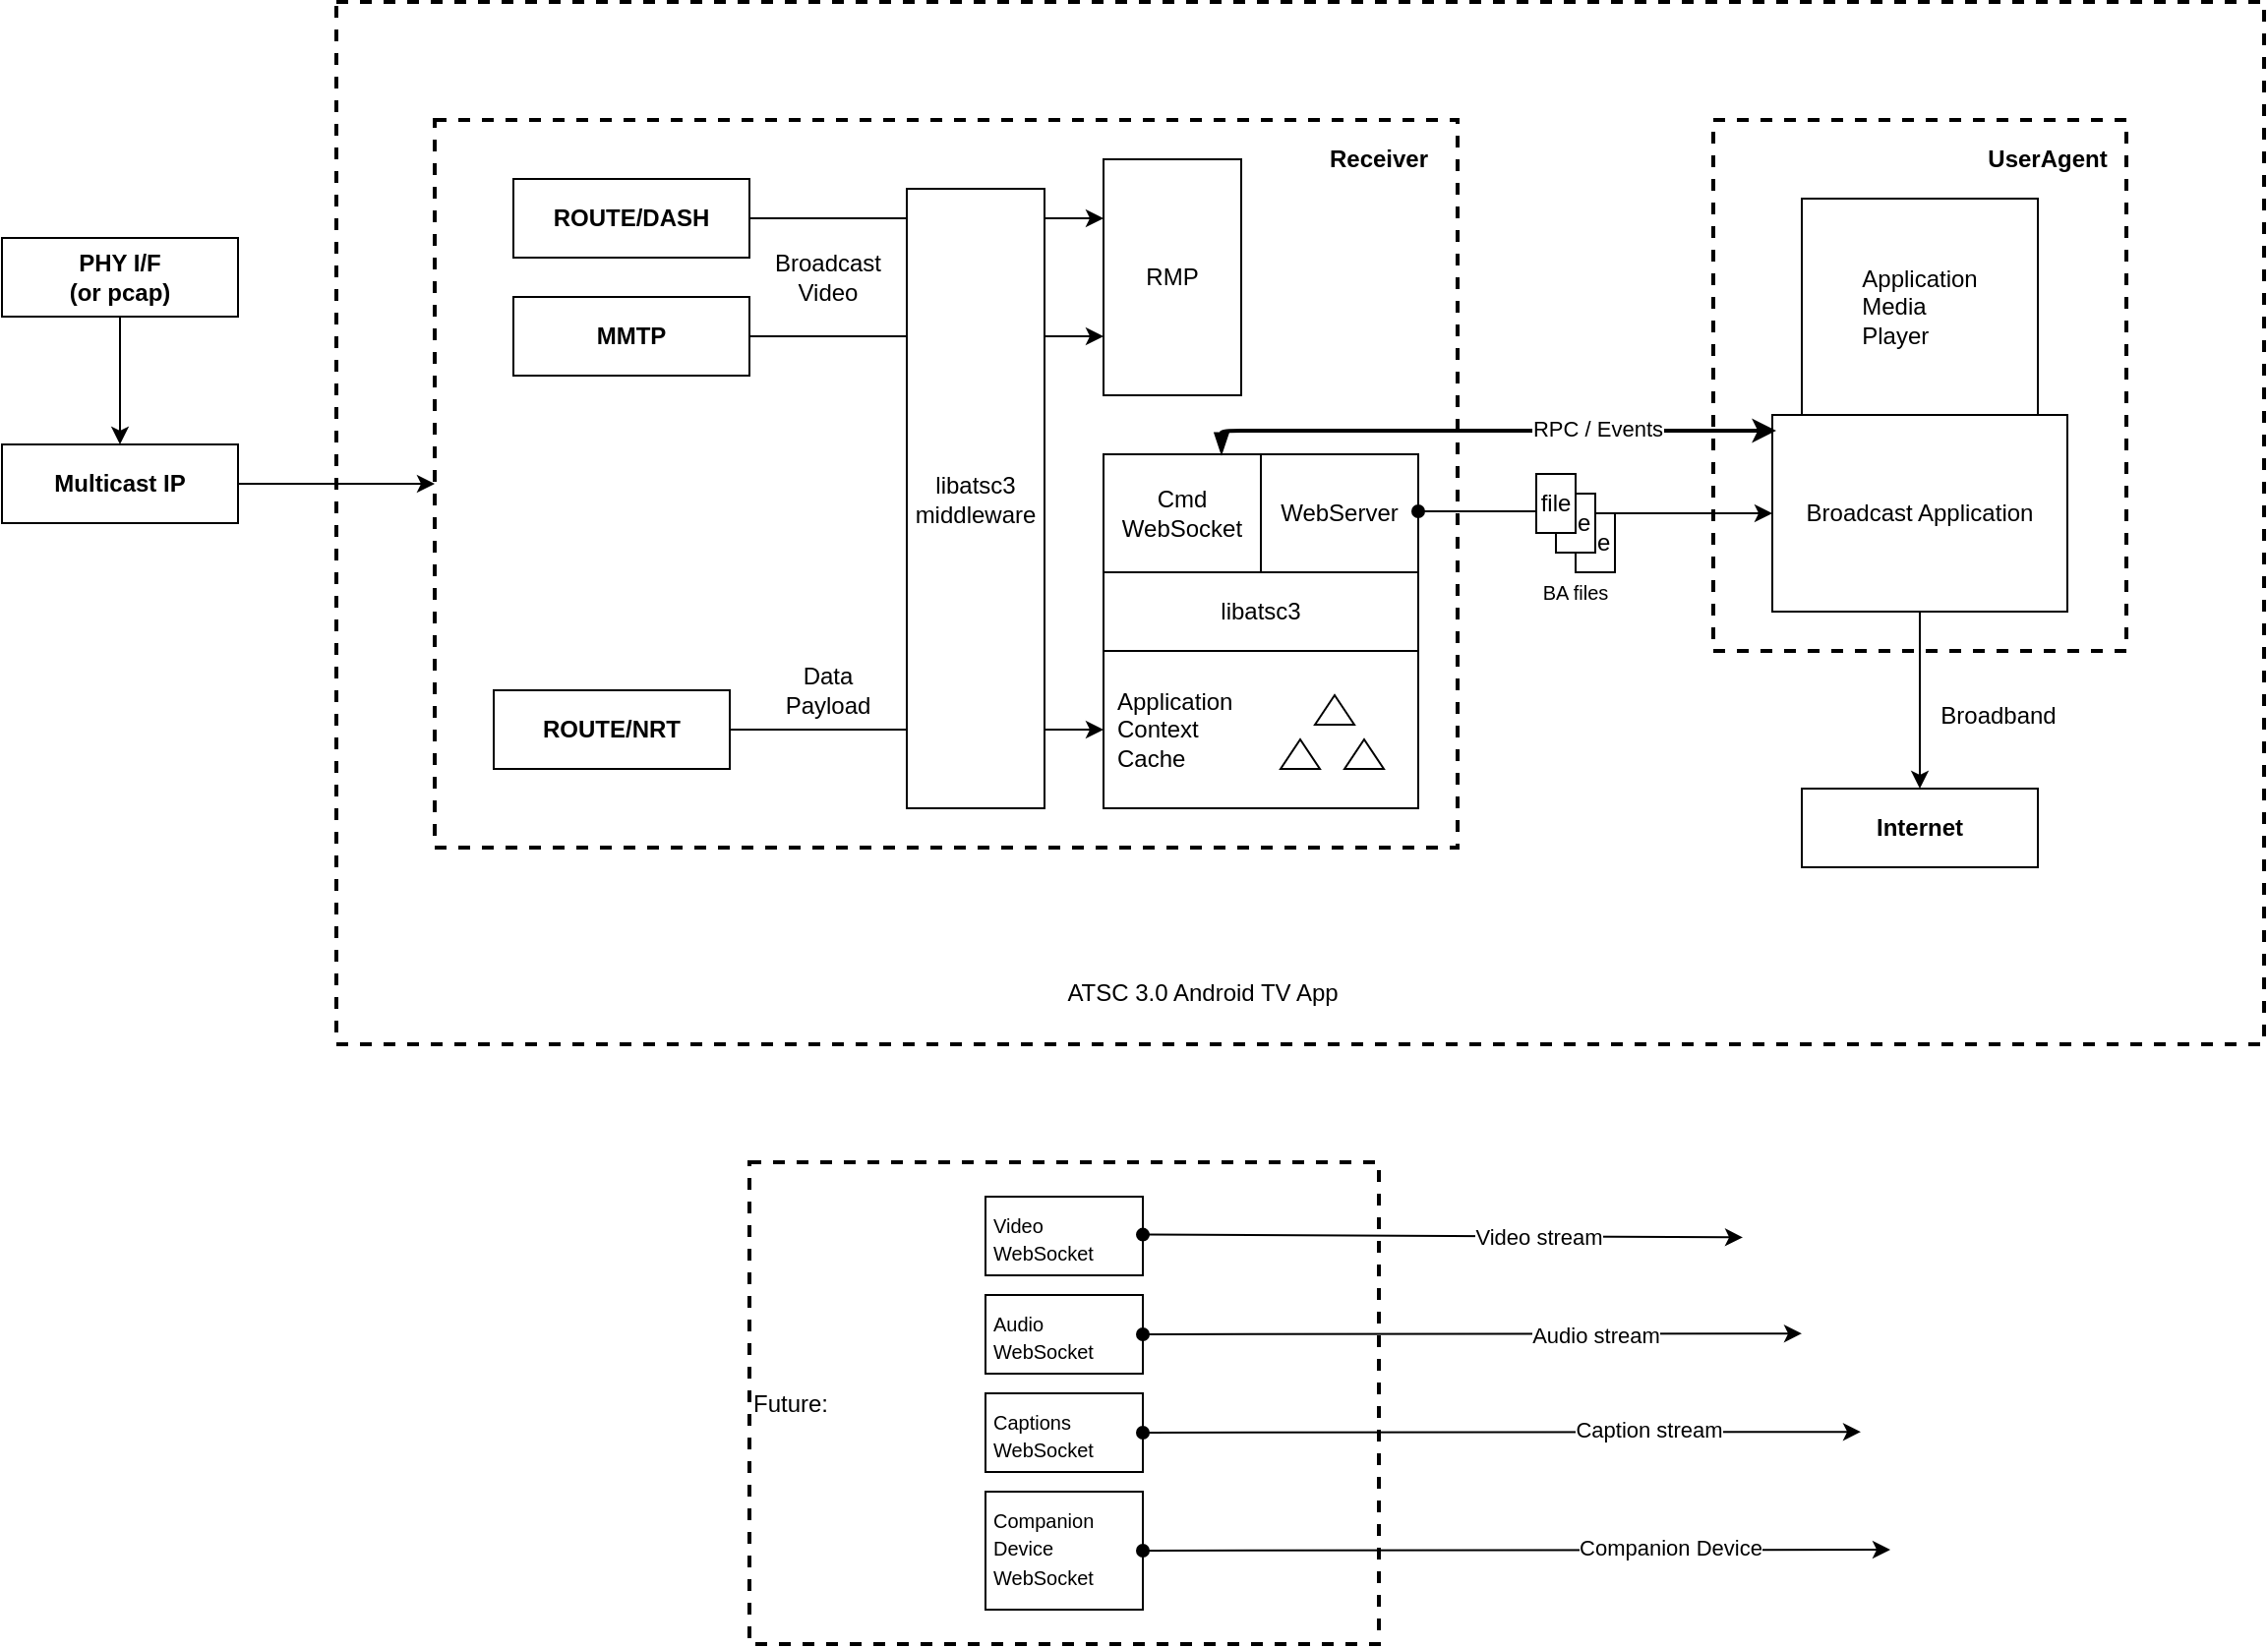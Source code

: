 <mxfile version="13.3.4" type="github"><diagram id="09MFM8PcGB7d5lSRM2Vn" name="Page-1"><mxGraphModel dx="1588" dy="874" grid="1" gridSize="10" guides="1" tooltips="1" connect="1" arrows="1" fold="1" page="1" pageScale="1" pageWidth="850" pageHeight="1100" math="0" shadow="0"><root><mxCell id="0"/><mxCell id="1" parent="0"/><mxCell id="kXowvovhPUxF3OV1TYhw-60" value="" style="rounded=0;whiteSpace=wrap;html=1;align=left;fillColor=#ffffff;dashed=1;labelBorderColor=none;strokeWidth=2;" vertex="1" parent="1"><mxGeometry x="180" y="180" width="980" height="530" as="geometry"/></mxCell><mxCell id="kXowvovhPUxF3OV1TYhw-49" value="Future:&amp;nbsp;" style="rounded=0;whiteSpace=wrap;html=1;align=left;fillColor=#ffffff;dashed=1;labelBorderColor=none;strokeWidth=2;" vertex="1" parent="1"><mxGeometry x="390" y="770" width="320" height="245" as="geometry"/></mxCell><mxCell id="kXowvovhPUxF3OV1TYhw-1" value="file" style="rounded=0;whiteSpace=wrap;html=1;fillColor=#ffffff;align=center;" vertex="1" parent="1"><mxGeometry x="810" y="440" width="20" height="30" as="geometry"/></mxCell><mxCell id="kXowvovhPUxF3OV1TYhw-2" value="" style="rounded=0;whiteSpace=wrap;html=1;fillColor=#ffffff;align=left;dashed=1;strokeWidth=2;" vertex="1" parent="1"><mxGeometry x="880" y="240" width="210" height="270" as="geometry"/></mxCell><mxCell id="kXowvovhPUxF3OV1TYhw-3" value="" style="rounded=0;whiteSpace=wrap;html=1;align=left;fillColor=#ffffff;dashed=1;labelBorderColor=none;strokeWidth=2;" vertex="1" parent="1"><mxGeometry x="230" y="240" width="520" height="370" as="geometry"/></mxCell><mxCell id="kXowvovhPUxF3OV1TYhw-4" value="&lt;font style=&quot;font-size: 10px&quot;&gt;Companion Device WebSocket&lt;/font&gt;" style="rounded=0;whiteSpace=wrap;html=1;labelPosition=center;verticalLabelPosition=middle;align=left;verticalAlign=top;horizontal=1;spacingLeft=2;" vertex="1" parent="1"><mxGeometry x="510" y="937.5" width="80" height="60" as="geometry"/></mxCell><mxCell id="kXowvovhPUxF3OV1TYhw-5" value="&lt;font style=&quot;font-size: 10px&quot;&gt;Captions WebSocket&lt;/font&gt;" style="rounded=0;whiteSpace=wrap;html=1;labelPosition=center;verticalLabelPosition=middle;align=left;verticalAlign=top;horizontal=1;spacingLeft=2;" vertex="1" parent="1"><mxGeometry x="510" y="887.5" width="80" height="40" as="geometry"/></mxCell><mxCell id="kXowvovhPUxF3OV1TYhw-6" value="&lt;font style=&quot;font-size: 10px&quot;&gt;Audio WebSocket&lt;/font&gt;" style="rounded=0;whiteSpace=wrap;html=1;labelPosition=center;verticalLabelPosition=middle;align=left;verticalAlign=top;horizontal=1;spacingLeft=2;" vertex="1" parent="1"><mxGeometry x="510" y="837.5" width="80" height="40" as="geometry"/></mxCell><mxCell id="kXowvovhPUxF3OV1TYhw-7" value="&lt;font style=&quot;font-size: 10px&quot;&gt;Video WebSocket&lt;/font&gt;" style="rounded=0;whiteSpace=wrap;html=1;labelPosition=center;verticalLabelPosition=middle;align=left;verticalAlign=top;horizontal=1;spacingLeft=2;" vertex="1" parent="1"><mxGeometry x="510" y="787.5" width="80" height="40" as="geometry"/></mxCell><mxCell id="kXowvovhPUxF3OV1TYhw-8" value="libatsc3" style="rounded=0;whiteSpace=wrap;html=1;" vertex="1" parent="1"><mxGeometry x="570" y="470" width="160" height="40" as="geometry"/></mxCell><mxCell id="kXowvovhPUxF3OV1TYhw-9" value="&lt;div style=&quot;&quot;&gt;&lt;span&gt;Application&lt;/span&gt;&lt;/div&gt;&lt;div style=&quot;&quot;&gt;&lt;span&gt;Context&lt;/span&gt;&lt;/div&gt;&lt;div style=&quot;&quot;&gt;&lt;span&gt;Cache&lt;/span&gt;&lt;/div&gt;" style="rounded=0;whiteSpace=wrap;html=1;align=left;spacingLeft=5;" vertex="1" parent="1"><mxGeometry x="570" y="510" width="160" height="80" as="geometry"/></mxCell><mxCell id="kXowvovhPUxF3OV1TYhw-10" value="WebServer" style="rounded=0;whiteSpace=wrap;html=1;" vertex="1" parent="1"><mxGeometry x="650" y="410" width="80" height="60" as="geometry"/></mxCell><mxCell id="kXowvovhPUxF3OV1TYhw-11" value="Cmd&lt;br&gt;WebSocket" style="rounded=0;whiteSpace=wrap;html=1;" vertex="1" parent="1"><mxGeometry x="570" y="410" width="80" height="60" as="geometry"/></mxCell><mxCell id="kXowvovhPUxF3OV1TYhw-12" value="&lt;b&gt;ROUTE/DASH&lt;/b&gt;" style="rounded=0;whiteSpace=wrap;html=1;align=center;" vertex="1" parent="1"><mxGeometry x="270" y="270" width="120" height="40" as="geometry"/></mxCell><mxCell id="kXowvovhPUxF3OV1TYhw-13" value="" style="endArrow=classic;html=1;entryX=0;entryY=0.25;entryDx=0;entryDy=0;" edge="1" parent="1" source="kXowvovhPUxF3OV1TYhw-12" target="kXowvovhPUxF3OV1TYhw-30"><mxGeometry width="50" height="50" relative="1" as="geometry"><mxPoint x="380" y="440" as="sourcePoint"/><mxPoint x="430" y="440" as="targetPoint"/></mxGeometry></mxCell><mxCell id="kXowvovhPUxF3OV1TYhw-14" value="Broadcast Video" style="text;html=1;strokeColor=none;fillColor=none;align=center;verticalAlign=middle;whiteSpace=wrap;rounded=0;dashed=1;" vertex="1" parent="1"><mxGeometry x="410" y="310" width="40" height="20" as="geometry"/></mxCell><mxCell id="kXowvovhPUxF3OV1TYhw-15" value="Broadcast Application" style="rounded=0;whiteSpace=wrap;html=1;fillColor=#ffffff;align=center;" vertex="1" parent="1"><mxGeometry x="910" y="390" width="150" height="100" as="geometry"/></mxCell><mxCell id="kXowvovhPUxF3OV1TYhw-16" value="Receiver" style="text;html=1;strokeColor=none;fillColor=none;align=center;verticalAlign=middle;whiteSpace=wrap;rounded=0;fontStyle=1" vertex="1" parent="1"><mxGeometry x="690" y="250" width="40" height="20" as="geometry"/></mxCell><mxCell id="kXowvovhPUxF3OV1TYhw-17" value="&lt;div style=&quot;text-align: left&quot;&gt;&lt;span&gt;Application&lt;/span&gt;&lt;/div&gt;&lt;div style=&quot;text-align: left&quot;&gt;&lt;span&gt;Media&lt;/span&gt;&lt;/div&gt;&lt;div style=&quot;text-align: left&quot;&gt;&lt;span&gt;Player&lt;/span&gt;&lt;/div&gt;" style="rounded=0;whiteSpace=wrap;html=1;fillColor=#ffffff;align=center;" vertex="1" parent="1"><mxGeometry x="925" y="280" width="120" height="110" as="geometry"/></mxCell><mxCell id="kXowvovhPUxF3OV1TYhw-18" value="" style="endArrow=classic;html=1;exitX=1;exitY=0;exitDx=0;exitDy=0;" edge="1" parent="1" source="kXowvovhPUxF3OV1TYhw-1"><mxGeometry width="50" height="50" relative="1" as="geometry"><mxPoint x="850" y="440" as="sourcePoint"/><mxPoint x="910" y="440" as="targetPoint"/></mxGeometry></mxCell><mxCell id="kXowvovhPUxF3OV1TYhw-19" value="" style="endArrow=none;html=1;startArrow=oval;startFill=1;" edge="1" parent="1"><mxGeometry width="50" height="50" relative="1" as="geometry"><mxPoint x="730" y="439" as="sourcePoint"/><mxPoint x="790" y="439" as="targetPoint"/></mxGeometry></mxCell><mxCell id="kXowvovhPUxF3OV1TYhw-20" value="file" style="rounded=0;whiteSpace=wrap;html=1;fillColor=#ffffff;align=center;" vertex="1" parent="1"><mxGeometry x="800" y="430" width="20" height="30" as="geometry"/></mxCell><mxCell id="kXowvovhPUxF3OV1TYhw-21" value="file" style="rounded=0;whiteSpace=wrap;html=1;fillColor=#ffffff;align=center;" vertex="1" parent="1"><mxGeometry x="790" y="420" width="20" height="30" as="geometry"/></mxCell><mxCell id="kXowvovhPUxF3OV1TYhw-22" value="" style="endArrow=classic;html=1;startArrow=blockThin;startFill=1;exitX=0.75;exitY=0;exitDx=0;exitDy=0;strokeWidth=2;" edge="1" parent="1" source="kXowvovhPUxF3OV1TYhw-11"><mxGeometry width="50" height="50" relative="1" as="geometry"><mxPoint x="810" y="620" as="sourcePoint"/><mxPoint x="912" y="398" as="targetPoint"/><Array as="points"><mxPoint x="630" y="398"/></Array></mxGeometry></mxCell><mxCell id="kXowvovhPUxF3OV1TYhw-23" value="RPC / Events" style="edgeLabel;html=1;align=center;verticalAlign=middle;resizable=0;points=[];" vertex="1" connectable="0" parent="kXowvovhPUxF3OV1TYhw-22"><mxGeometry x="0.38" y="1" relative="1" as="geometry"><mxPoint as="offset"/></mxGeometry></mxCell><mxCell id="kXowvovhPUxF3OV1TYhw-24" value="" style="endArrow=classic;html=1;startArrow=oval;startFill=1;" edge="1" parent="1"><mxGeometry width="50" height="50" relative="1" as="geometry"><mxPoint x="590" y="857.48" as="sourcePoint"/><mxPoint x="925" y="857.08" as="targetPoint"/></mxGeometry></mxCell><mxCell id="kXowvovhPUxF3OV1TYhw-25" value="Audio&amp;nbsp;stream" style="edgeLabel;html=1;align=center;verticalAlign=middle;resizable=0;points=[];" vertex="1" connectable="0" parent="kXowvovhPUxF3OV1TYhw-24"><mxGeometry x="0.372" y="-1" relative="1" as="geometry"><mxPoint as="offset"/></mxGeometry></mxCell><mxCell id="kXowvovhPUxF3OV1TYhw-29" value="UserAgent" style="text;html=1;strokeColor=none;fillColor=none;align=center;verticalAlign=middle;whiteSpace=wrap;rounded=0;fontStyle=1" vertex="1" parent="1"><mxGeometry x="1030" y="250" width="40" height="20" as="geometry"/></mxCell><mxCell id="kXowvovhPUxF3OV1TYhw-30" value="RMP" style="rounded=0;whiteSpace=wrap;html=1;fillColor=#ffffff;align=center;" vertex="1" parent="1"><mxGeometry x="570" y="260" width="70" height="120" as="geometry"/></mxCell><mxCell id="kXowvovhPUxF3OV1TYhw-31" value="&lt;b&gt;Internet&lt;/b&gt;" style="rounded=0;whiteSpace=wrap;html=1;align=center;" vertex="1" parent="1"><mxGeometry x="925" y="580" width="120" height="40" as="geometry"/></mxCell><mxCell id="kXowvovhPUxF3OV1TYhw-32" value="Broadband" style="text;html=1;strokeColor=none;fillColor=none;align=center;verticalAlign=middle;whiteSpace=wrap;rounded=0;dashed=1;" vertex="1" parent="1"><mxGeometry x="1005" y="532.5" width="40" height="20" as="geometry"/></mxCell><mxCell id="kXowvovhPUxF3OV1TYhw-33" value="" style="endArrow=classic;html=1;" edge="1" parent="1" source="kXowvovhPUxF3OV1TYhw-15" target="kXowvovhPUxF3OV1TYhw-31"><mxGeometry width="50" height="50" relative="1" as="geometry"><mxPoint x="1060" y="440" as="sourcePoint"/><mxPoint x="1150" y="440" as="targetPoint"/></mxGeometry></mxCell><mxCell id="kXowvovhPUxF3OV1TYhw-35" value="" style="endArrow=classic;html=1;exitX=1;exitY=0.143;exitDx=0;exitDy=0;exitPerimeter=0;entryX=0;entryY=1;entryDx=0;entryDy=0;startArrow=oval;startFill=1;" edge="1" parent="1"><mxGeometry width="50" height="50" relative="1" as="geometry"><mxPoint x="590" y="806.79" as="sourcePoint"/><mxPoint x="895" y="808.21" as="targetPoint"/></mxGeometry></mxCell><mxCell id="kXowvovhPUxF3OV1TYhw-36" value="Video stream" style="edgeLabel;html=1;align=center;verticalAlign=middle;resizable=0;points=[];" vertex="1" connectable="0" parent="kXowvovhPUxF3OV1TYhw-35"><mxGeometry x="0.317" relative="1" as="geometry"><mxPoint as="offset"/></mxGeometry></mxCell><mxCell id="kXowvovhPUxF3OV1TYhw-37" value="" style="group" vertex="1" connectable="0" parent="1"><mxGeometry x="660" y="532.5" width="52.5" height="37.5" as="geometry"/></mxCell><mxCell id="kXowvovhPUxF3OV1TYhw-38" value="" style="triangle;whiteSpace=wrap;html=1;fillColor=#ffffff;align=left;rotation=-90;" vertex="1" parent="kXowvovhPUxF3OV1TYhw-37"><mxGeometry x="20" y="-2.5" width="15" height="20" as="geometry"/></mxCell><mxCell id="kXowvovhPUxF3OV1TYhw-39" value="" style="triangle;whiteSpace=wrap;html=1;fillColor=#ffffff;align=left;rotation=-90;" vertex="1" parent="kXowvovhPUxF3OV1TYhw-37"><mxGeometry x="35" y="20" width="15" height="20" as="geometry"/></mxCell><mxCell id="kXowvovhPUxF3OV1TYhw-40" value="" style="triangle;whiteSpace=wrap;html=1;fillColor=#ffffff;align=left;rotation=-90;" vertex="1" parent="kXowvovhPUxF3OV1TYhw-37"><mxGeometry x="2.5" y="20" width="15" height="20" as="geometry"/></mxCell><mxCell id="kXowvovhPUxF3OV1TYhw-41" value="BA files" style="text;html=1;strokeColor=none;fillColor=none;align=center;verticalAlign=middle;whiteSpace=wrap;rounded=0;fontSize=10;" vertex="1" parent="1"><mxGeometry x="780" y="470" width="60" height="20" as="geometry"/></mxCell><mxCell id="kXowvovhPUxF3OV1TYhw-42" value="&lt;b&gt;MMTP&lt;br&gt;&lt;/b&gt;" style="rounded=0;whiteSpace=wrap;html=1;align=center;" vertex="1" parent="1"><mxGeometry x="270" y="330" width="120" height="40" as="geometry"/></mxCell><mxCell id="kXowvovhPUxF3OV1TYhw-43" value="&lt;b&gt;ROUTE/NRT&lt;/b&gt;" style="rounded=0;whiteSpace=wrap;html=1;align=center;" vertex="1" parent="1"><mxGeometry x="260" y="530" width="120" height="40" as="geometry"/></mxCell><mxCell id="kXowvovhPUxF3OV1TYhw-44" value="" style="endArrow=classic;html=1;entryX=0;entryY=0.75;entryDx=0;entryDy=0;" edge="1" parent="1" source="kXowvovhPUxF3OV1TYhw-42" target="kXowvovhPUxF3OV1TYhw-30"><mxGeometry width="50" height="50" relative="1" as="geometry"><mxPoint x="380" y="490" as="sourcePoint"/><mxPoint x="430" y="490" as="targetPoint"/></mxGeometry></mxCell><mxCell id="kXowvovhPUxF3OV1TYhw-45" value="" style="endArrow=classic;html=1;exitX=1;exitY=0.5;exitDx=0;exitDy=0;" edge="1" parent="1" source="kXowvovhPUxF3OV1TYhw-43" target="kXowvovhPUxF3OV1TYhw-9"><mxGeometry width="50" height="50" relative="1" as="geometry"><mxPoint x="380" y="539.5" as="sourcePoint"/><mxPoint x="430" y="539.5" as="targetPoint"/></mxGeometry></mxCell><mxCell id="kXowvovhPUxF3OV1TYhw-50" value="" style="endArrow=classic;html=1;startArrow=oval;startFill=1;" edge="1" parent="1"><mxGeometry width="50" height="50" relative="1" as="geometry"><mxPoint x="590" y="907.48" as="sourcePoint"/><mxPoint x="955" y="907.08" as="targetPoint"/></mxGeometry></mxCell><mxCell id="kXowvovhPUxF3OV1TYhw-51" value="Caption&amp;nbsp;stream" style="edgeLabel;html=1;align=center;verticalAlign=middle;resizable=0;points=[];" vertex="1" connectable="0" parent="kXowvovhPUxF3OV1TYhw-50"><mxGeometry x="0.407" y="1" relative="1" as="geometry"><mxPoint as="offset"/></mxGeometry></mxCell><mxCell id="kXowvovhPUxF3OV1TYhw-52" value="" style="endArrow=classic;html=1;startArrow=oval;startFill=1;" edge="1" parent="1"><mxGeometry width="50" height="50" relative="1" as="geometry"><mxPoint x="590" y="967.48" as="sourcePoint"/><mxPoint x="970" y="967" as="targetPoint"/></mxGeometry></mxCell><mxCell id="kXowvovhPUxF3OV1TYhw-53" value="Companion Device" style="edgeLabel;html=1;align=center;verticalAlign=middle;resizable=0;points=[];" vertex="1" connectable="0" parent="kXowvovhPUxF3OV1TYhw-52"><mxGeometry x="0.407" y="1" relative="1" as="geometry"><mxPoint as="offset"/></mxGeometry></mxCell><mxCell id="kXowvovhPUxF3OV1TYhw-54" value="libatsc3 middleware" style="rounded=0;whiteSpace=wrap;html=1;fillColor=#ffffff;align=center;" vertex="1" parent="1"><mxGeometry x="470" y="275" width="70" height="315" as="geometry"/></mxCell><mxCell id="kXowvovhPUxF3OV1TYhw-57" value="Data Payload" style="text;html=1;strokeColor=none;fillColor=none;align=center;verticalAlign=middle;whiteSpace=wrap;rounded=0;dashed=1;" vertex="1" parent="1"><mxGeometry x="410" y="520" width="40" height="20" as="geometry"/></mxCell><mxCell id="kXowvovhPUxF3OV1TYhw-59" style="edgeStyle=orthogonalEdgeStyle;rounded=0;orthogonalLoop=1;jettySize=auto;html=1;exitX=1;exitY=0.5;exitDx=0;exitDy=0;" edge="1" parent="1" source="kXowvovhPUxF3OV1TYhw-58" target="kXowvovhPUxF3OV1TYhw-3"><mxGeometry relative="1" as="geometry"/></mxCell><mxCell id="kXowvovhPUxF3OV1TYhw-58" value="&lt;b&gt;Multicast IP&lt;/b&gt;" style="rounded=0;whiteSpace=wrap;html=1;align=center;" vertex="1" parent="1"><mxGeometry x="10" y="405" width="120" height="40" as="geometry"/></mxCell><mxCell id="kXowvovhPUxF3OV1TYhw-61" value="&lt;span style=&quot;font-size: 12px ; font-weight: 400 ; text-align: left&quot;&gt;ATSC 3.0 Android TV App&lt;/span&gt;" style="text;strokeColor=none;fillColor=none;html=1;fontSize=24;fontStyle=1;verticalAlign=middle;align=center;" vertex="1" parent="1"><mxGeometry x="570" y="660" width="100" height="40" as="geometry"/></mxCell><mxCell id="kXowvovhPUxF3OV1TYhw-63" style="edgeStyle=orthogonalEdgeStyle;rounded=0;orthogonalLoop=1;jettySize=auto;html=1;exitX=0.5;exitY=1;exitDx=0;exitDy=0;entryX=0.5;entryY=0;entryDx=0;entryDy=0;" edge="1" parent="1" source="kXowvovhPUxF3OV1TYhw-62" target="kXowvovhPUxF3OV1TYhw-58"><mxGeometry relative="1" as="geometry"/></mxCell><mxCell id="kXowvovhPUxF3OV1TYhw-62" value="&lt;b&gt;PHY I/F&lt;br&gt;(or pcap)&lt;br&gt;&lt;/b&gt;" style="rounded=0;whiteSpace=wrap;html=1;align=center;" vertex="1" parent="1"><mxGeometry x="10" y="300" width="120" height="40" as="geometry"/></mxCell></root></mxGraphModel></diagram></mxfile>